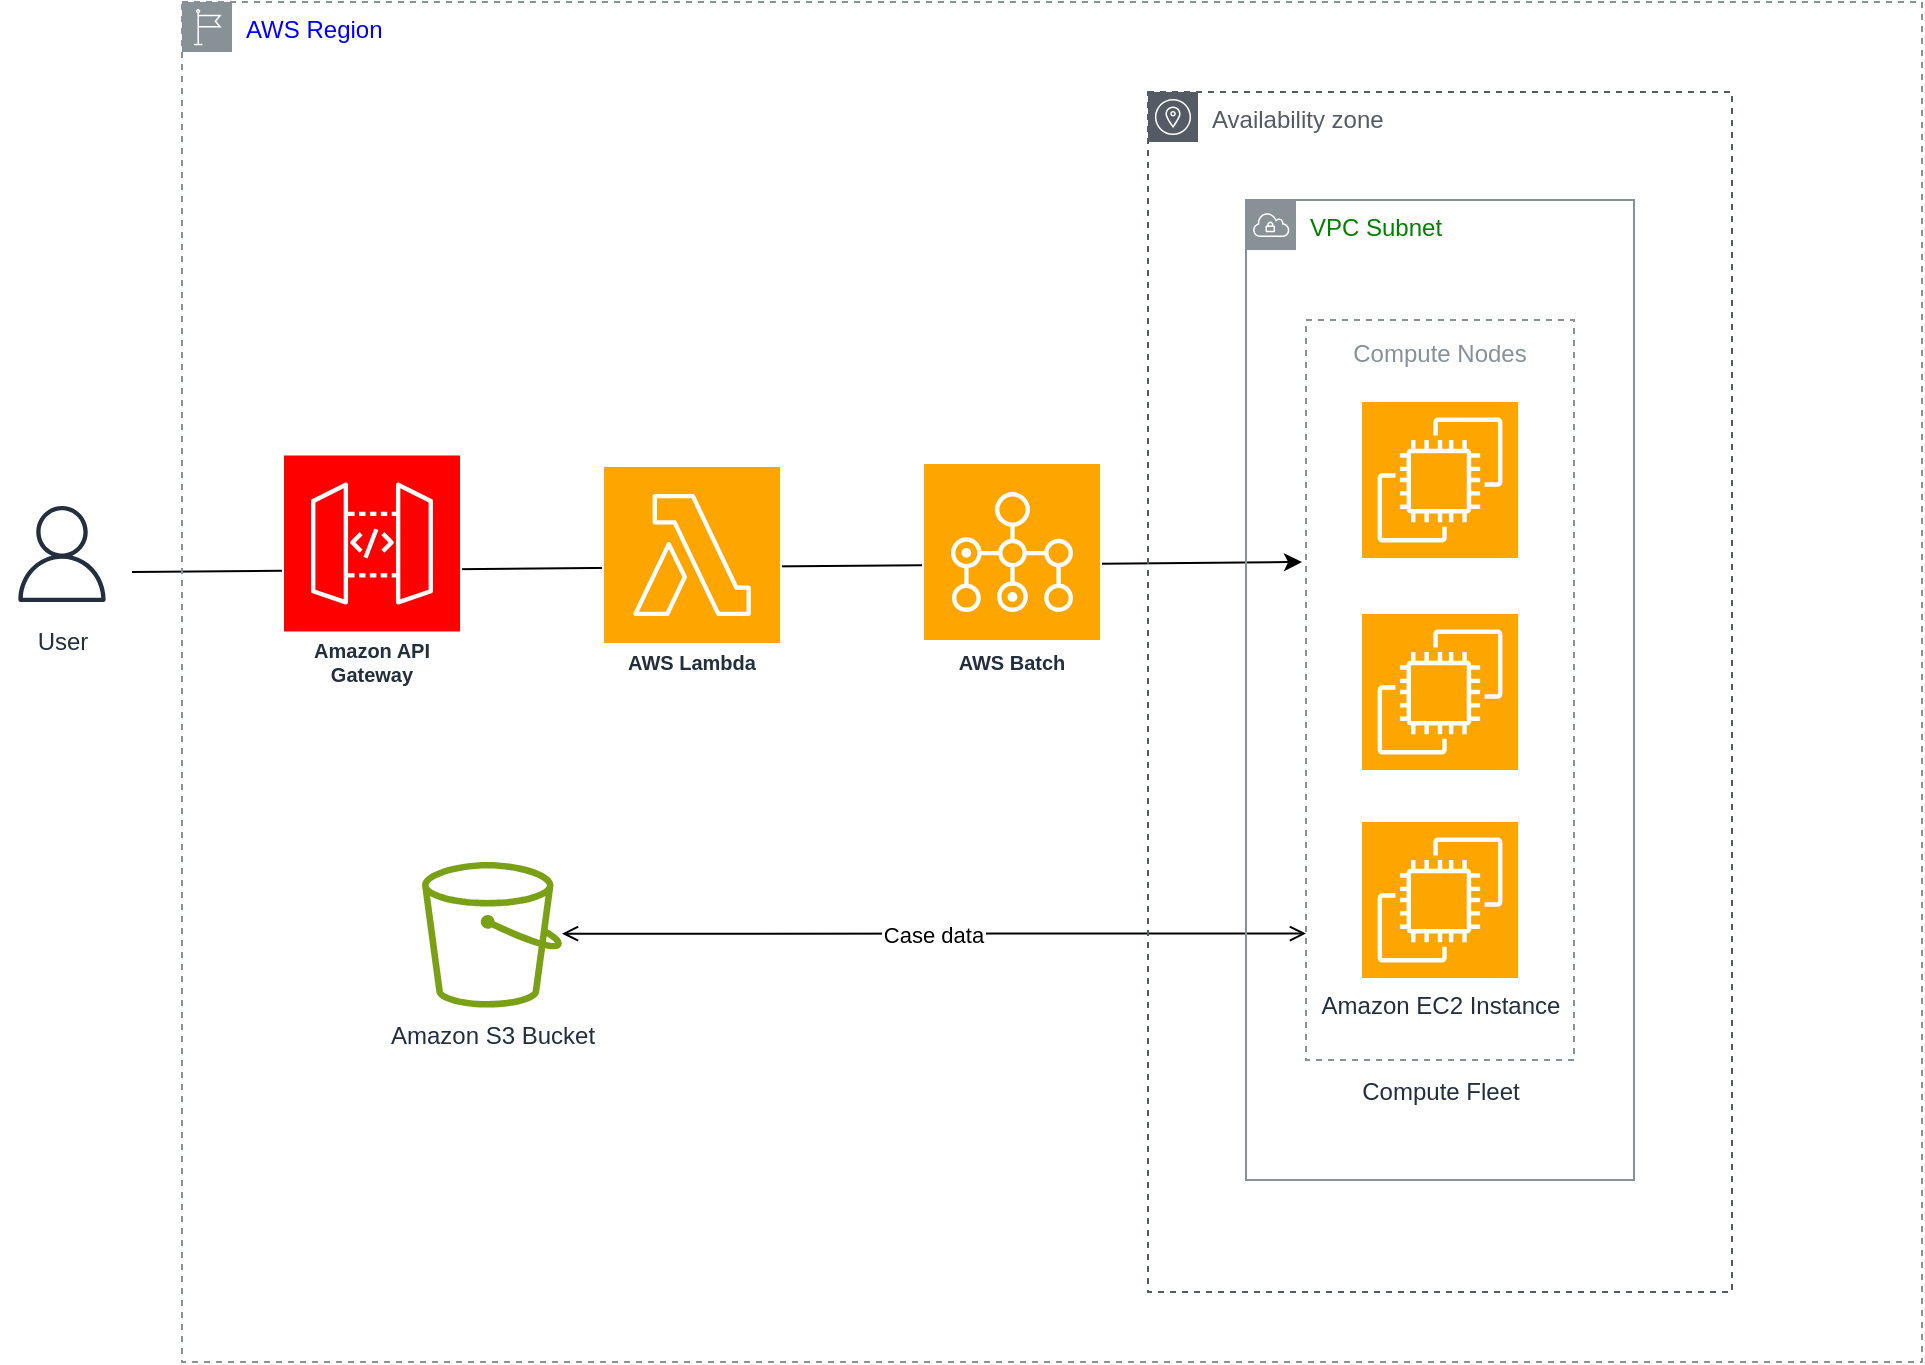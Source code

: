 <mxfile version="24.8.4">
  <diagram name="Página-1" id="rU_vnOLSPnBKE_kQtFO0">
    <mxGraphModel dx="1050" dy="530" grid="1" gridSize="10" guides="1" tooltips="1" connect="1" arrows="1" fold="1" page="1" pageScale="1" pageWidth="827" pageHeight="1169" math="0" shadow="0">
      <root>
        <mxCell id="0" />
        <mxCell id="1" parent="0" />
        <mxCell id="JXdpe5-rwqNQR8mmp9QS-31" style="edgeStyle=none;rounded=0;orthogonalLoop=1;jettySize=auto;html=1;" parent="1" edge="1">
          <mxGeometry relative="1" as="geometry">
            <mxPoint x="660" y="520" as="targetPoint" />
            <mxPoint x="75" y="525" as="sourcePoint" />
          </mxGeometry>
        </mxCell>
        <mxCell id="JXdpe5-rwqNQR8mmp9QS-5" value="AWS Lambda" style="sketch=0;outlineConnect=0;fontColor=#232F3E;gradientColor=none;strokeColor=#ffffff;fillColor=#FFA500;dashed=0;verticalLabelPosition=middle;verticalAlign=bottom;align=center;html=1;whiteSpace=wrap;fontSize=10;fontStyle=1;spacing=3;shape=mxgraph.aws4.productIcon;prIcon=mxgraph.aws4.lambda;" parent="1" vertex="1">
          <mxGeometry x="310" y="471.5" width="90" height="108.5" as="geometry" />
        </mxCell>
        <mxCell id="JXdpe5-rwqNQR8mmp9QS-14" value="AWS Batch" style="sketch=0;outlineConnect=0;fontColor=#232F3E;gradientColor=none;strokeColor=#ffffff;fillColor=#FFA500;dashed=0;verticalLabelPosition=middle;verticalAlign=bottom;align=center;html=1;whiteSpace=wrap;fontSize=10;fontStyle=1;spacing=3;shape=mxgraph.aws4.productIcon;prIcon=mxgraph.aws4.batch;" parent="1" vertex="1">
          <mxGeometry x="470" y="470" width="90" height="110" as="geometry" />
        </mxCell>
        <mxCell id="JXdpe5-rwqNQR8mmp9QS-21" value="" style="sketch=0;points=[[0,0,0],[0.25,0,0],[0.5,0,0],[0.75,0,0],[1,0,0],[0,1,0],[0.25,1,0],[0.5,1,0],[0.75,1,0],[1,1,0],[0,0.25,0],[0,0.5,0],[0,0.75,0],[1,0.25,0],[1,0.5,0],[1,0.75,0]];outlineConnect=0;fontColor=#232F3E;fillColor=#FFA500;strokeColor=#ffffff;dashed=0;verticalLabelPosition=bottom;verticalAlign=top;align=center;html=1;fontSize=12;fontStyle=0;aspect=fixed;shape=mxgraph.aws4.resourceIcon;resIcon=mxgraph.aws4.ec2;" parent="1" vertex="1">
          <mxGeometry x="690" y="440" width="78" height="78" as="geometry" />
        </mxCell>
        <mxCell id="JXdpe5-rwqNQR8mmp9QS-22" value="" style="sketch=0;points=[[0,0,0],[0.25,0,0],[0.5,0,0],[0.75,0,0],[1,0,0],[0,1,0],[0.25,1,0],[0.5,1,0],[0.75,1,0],[1,1,0],[0,0.25,0],[0,0.5,0],[0,0.75,0],[1,0.25,0],[1,0.5,0],[1,0.75,0]];outlineConnect=0;fontColor=#232F3E;fillColor=#FFA500;strokeColor=#ffffff;dashed=0;verticalLabelPosition=bottom;verticalAlign=top;align=center;html=1;fontSize=12;fontStyle=0;aspect=fixed;shape=mxgraph.aws4.resourceIcon;resIcon=mxgraph.aws4.ec2;" parent="1" vertex="1">
          <mxGeometry x="690" y="546" width="78" height="78" as="geometry" />
        </mxCell>
        <mxCell id="JXdpe5-rwqNQR8mmp9QS-23" value="Amazon EC2 Instance&lt;div&gt;&lt;br&gt;&lt;/div&gt;&lt;div&gt;&lt;br&gt;&lt;/div&gt;&lt;div&gt;Compute Fleet&lt;/div&gt;" style="sketch=0;points=[[0,0,0],[0.25,0,0],[0.5,0,0],[0.75,0,0],[1,0,0],[0,1,0],[0.25,1,0],[0.5,1,0],[0.75,1,0],[1,1,0],[0,0.25,0],[0,0.5,0],[0,0.75,0],[1,0.25,0],[1,0.5,0],[1,0.75,0]];outlineConnect=0;fontColor=#232F3E;fillColor=#FFA500;strokeColor=#ffffff;dashed=0;verticalLabelPosition=bottom;verticalAlign=top;align=center;html=1;fontSize=12;fontStyle=0;aspect=fixed;shape=mxgraph.aws4.resourceIcon;resIcon=mxgraph.aws4.ec2;" parent="1" vertex="1">
          <mxGeometry x="690" y="650" width="78" height="78" as="geometry" />
        </mxCell>
        <mxCell id="JXdpe5-rwqNQR8mmp9QS-25" value="Amazon S3 Bucket" style="sketch=0;outlineConnect=0;fontColor=#232F3E;gradientColor=none;fillColor=#7AA116;strokeColor=none;dashed=0;verticalLabelPosition=bottom;verticalAlign=top;align=center;html=1;fontSize=12;fontStyle=0;aspect=fixed;pointerEvents=1;shape=mxgraph.aws4.bucket;" parent="1" vertex="1">
          <mxGeometry x="220" y="670" width="70" height="72.8" as="geometry" />
        </mxCell>
        <mxCell id="JXdpe5-rwqNQR8mmp9QS-28" value="Case data" style="edgeStyle=orthogonalEdgeStyle;htmDepartman barl=1;endArrow=open;elbow=vertical;startArrow=open;startFill=0;endFill=0;strokeColor=#000000;rounded=0;jumpSize=30;" parent="1" target="JXdpe5-rwqNQR8mmp9QS-44" edge="1">
          <mxGeometry width="100" relative="1" as="geometry">
            <mxPoint x="290.004" y="705.84" as="sourcePoint" />
            <mxPoint x="637.25" y="706.34" as="targetPoint" />
            <Array as="points">
              <mxPoint x="590" y="706" />
              <mxPoint x="590" y="706" />
            </Array>
          </mxGeometry>
        </mxCell>
        <mxCell id="JXdpe5-rwqNQR8mmp9QS-29" value="Amazon API Gateway" style="sketch=0;outlineConnect=0;fontColor=#232F3E;gradientColor=none;strokeColor=#ffffff;fillColor=#FF0000;dashed=0;verticalLabelPosition=middle;verticalAlign=bottom;align=center;html=1;whiteSpace=wrap;fontSize=10;fontStyle=1;spacing=3;shape=mxgraph.aws4.productIcon;prIcon=mxgraph.aws4.api_gateway;" parent="1" vertex="1">
          <mxGeometry x="150" y="465.75" width="90" height="120" as="geometry" />
        </mxCell>
        <mxCell id="JXdpe5-rwqNQR8mmp9QS-36" style="edgeStyle=none;rounded=0;orthogonalLoop=1;jettySize=auto;html=1;exitX=0.5;exitY=0;exitDx=0;exitDy=0;" parent="1" edge="1">
          <mxGeometry relative="1" as="geometry">
            <mxPoint x="699" y="399" as="sourcePoint" />
            <mxPoint x="699" y="399" as="targetPoint" />
          </mxGeometry>
        </mxCell>
        <mxCell id="JXdpe5-rwqNQR8mmp9QS-37" style="edgeStyle=none;rounded=0;orthogonalLoop=1;jettySize=auto;html=1;exitX=1;exitY=0.5;exitDx=0;exitDy=0;" parent="1" edge="1">
          <mxGeometry relative="1" as="geometry">
            <mxPoint x="804" y="603" as="sourcePoint" />
            <mxPoint x="804" y="603" as="targetPoint" />
          </mxGeometry>
        </mxCell>
        <mxCell id="JXdpe5-rwqNQR8mmp9QS-40" value="User" style="sketch=0;outlineConnect=0;fontColor=#232F3E;gradientColor=none;strokeColor=#232F3E;fillColor=#ffffff;dashed=0;verticalLabelPosition=bottom;verticalAlign=top;align=center;html=1;fontSize=12;fontStyle=0;aspect=fixed;shape=mxgraph.aws4.resourceIcon;resIcon=mxgraph.aws4.user;" parent="1" vertex="1">
          <mxGeometry x="10" y="486" width="60" height="60" as="geometry" />
        </mxCell>
        <mxCell id="JXdpe5-rwqNQR8mmp9QS-44" value="Compute Nodes" style="outlineConnect=0;gradientColor=none;html=1;whiteSpace=wrap;fontSize=12;fontStyle=0;strokeColor=#879196;fillColor=none;verticalAlign=top;align=center;fontColor=#879196;dashed=1;spacingTop=3;" parent="1" vertex="1">
          <mxGeometry x="662" y="399" width="134" height="370" as="geometry" />
        </mxCell>
        <mxCell id="JXdpe5-rwqNQR8mmp9QS-45" value="VPC Subnet" style="sketch=0;outlineConnect=0;gradientColor=none;html=1;whiteSpace=wrap;fontSize=12;fontStyle=0;shape=mxgraph.aws4.group;grIcon=mxgraph.aws4.group_vpc;strokeColor=#879196;fillColor=none;verticalAlign=top;align=left;spacingLeft=30;fontColor=green;dashed=0;" parent="1" vertex="1">
          <mxGeometry x="632" y="339" width="194" height="490" as="geometry" />
        </mxCell>
        <mxCell id="JXdpe5-rwqNQR8mmp9QS-46" value="Availability zone" style="sketch=0;outlineConnect=0;gradientColor=none;html=1;whiteSpace=wrap;fontSize=12;fontStyle=0;shape=mxgraph.aws4.group;grIcon=mxgraph.aws4.group_availability_zone;strokeColor=#545B64;fillColor=none;verticalAlign=top;align=left;spacingLeft=30;fontColor=#545B64;dashed=1;" parent="1" vertex="1">
          <mxGeometry x="583" y="285" width="292" height="600" as="geometry" />
        </mxCell>
        <mxCell id="JXdpe5-rwqNQR8mmp9QS-50" value="AWS Region" style="sketch=0;outlineConnect=0;gradientColor=none;html=1;whiteSpace=wrap;fontSize=12;fontStyle=0;shape=mxgraph.aws4.group;grIcon=mxgraph.aws4.group_region;strokeColor=#879196;fillColor=none;verticalAlign=top;align=left;spacingLeft=30;fontColor=Blue;dashed=1;" parent="1" vertex="1">
          <mxGeometry x="100" y="240" width="870" height="680" as="geometry" />
        </mxCell>
      </root>
    </mxGraphModel>
  </diagram>
</mxfile>
